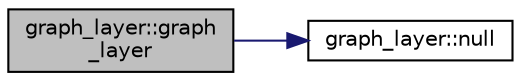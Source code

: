 digraph "graph_layer::graph_layer"
{
  edge [fontname="Helvetica",fontsize="10",labelfontname="Helvetica",labelfontsize="10"];
  node [fontname="Helvetica",fontsize="10",shape=record];
  rankdir="LR";
  Node0 [label="graph_layer::graph\l_layer",height=0.2,width=0.4,color="black", fillcolor="grey75", style="filled", fontcolor="black"];
  Node0 -> Node1 [color="midnightblue",fontsize="10",style="solid",fontname="Helvetica"];
  Node1 [label="graph_layer::null",height=0.2,width=0.4,color="black", fillcolor="white", style="filled",URL="$de/d87/classgraph__layer.html#acf0da08ee035ec4e75d754b9169700f2"];
}
